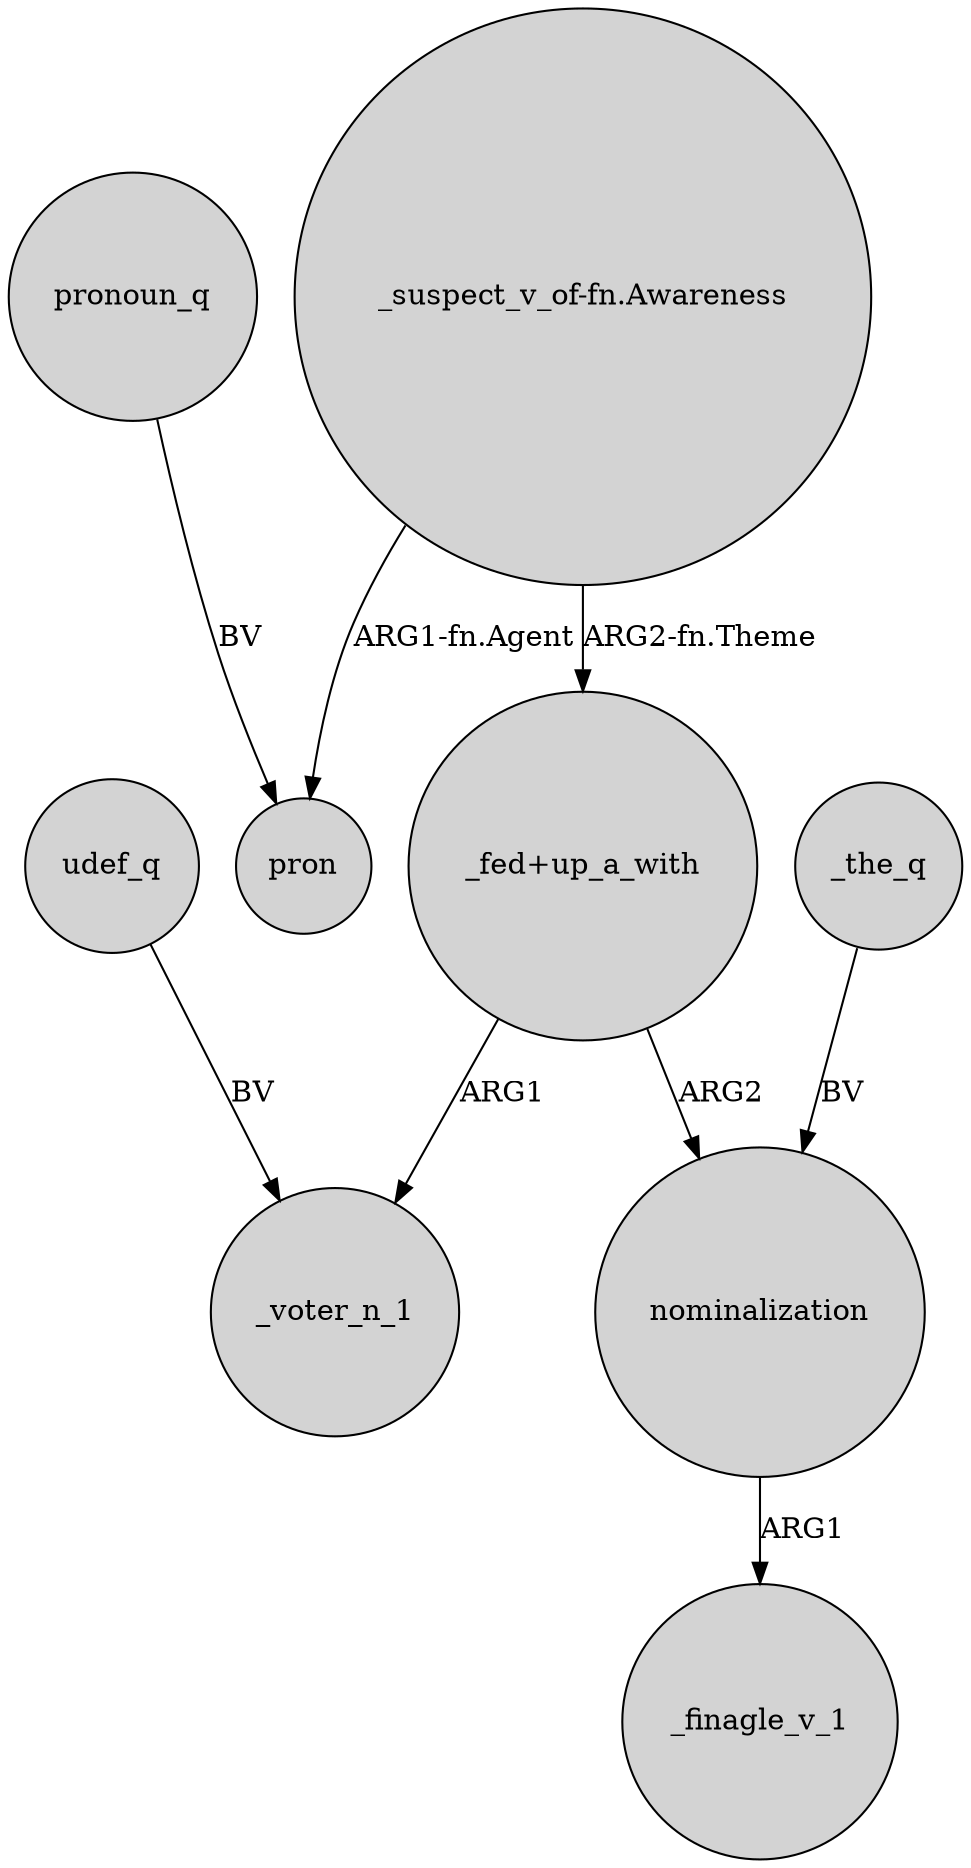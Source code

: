 digraph {
	node [shape=circle style=filled]
	"_suspect_v_of-fn.Awareness" -> pron [label="ARG1-fn.Agent"]
	"_fed+up_a_with" -> _voter_n_1 [label=ARG1]
	"_suspect_v_of-fn.Awareness" -> "_fed+up_a_with" [label="ARG2-fn.Theme"]
	nominalization -> _finagle_v_1 [label=ARG1]
	udef_q -> _voter_n_1 [label=BV]
	_the_q -> nominalization [label=BV]
	"_fed+up_a_with" -> nominalization [label=ARG2]
	pronoun_q -> pron [label=BV]
}
